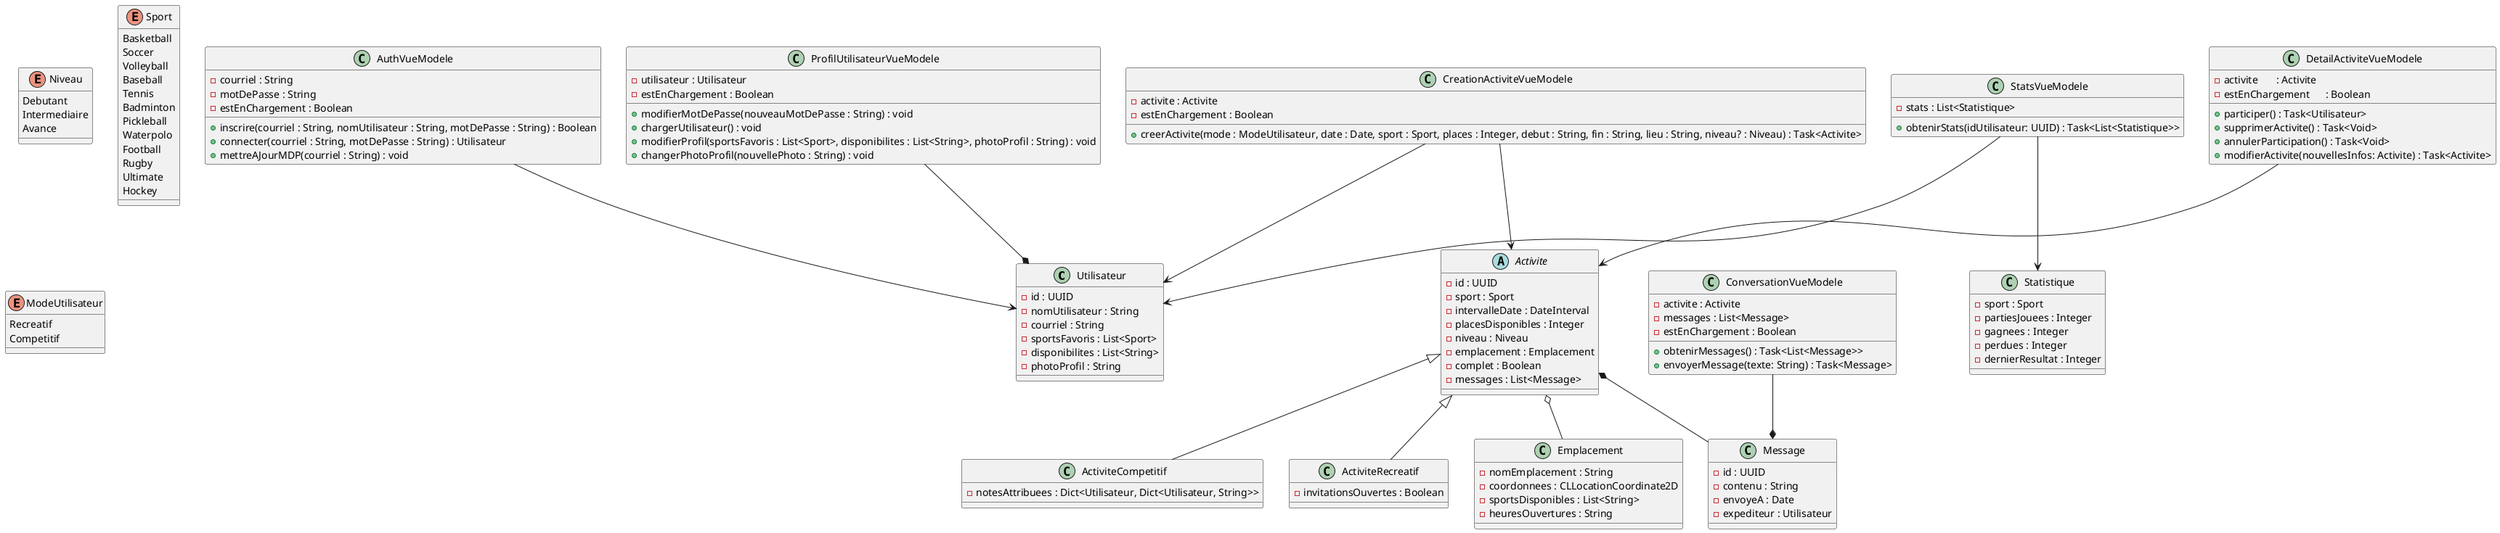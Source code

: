 @startuml SportLink

class Utilisateur {
  - id : UUID
  - nomUtilisateur : String
  - courriel : String
  - sportsFavoris : List<Sport>
  - disponibilites : List<String>
  - photoProfil : String
}
class AuthVueModele {
    - courriel : String
    - motDePasse : String
    - estEnChargement : Boolean
    + inscrire(courriel : String, nomUtilisateur : String, motDePasse : String) : Boolean
    + connecter(courriel : String, motDePasse : String) : Utilisateur
    + mettreAJourMDP(courriel : String) : void
}
class ProfilUtilisateurVueModele {
  - utilisateur : Utilisateur
  - estEnChargement : Boolean
  + modifierMotDePasse(nouveauMotDePasse : String) : void
  + chargerUtilisateur() : void
  + modifierProfil(sportsFavoris : List<Sport>, disponibilites : List<String>, photoProfil : String) : void
  + changerPhotoProfil(nouvellePhoto : String) : void
}
AuthVueModele --> Utilisateur
ProfilUtilisateurVueModele --* Utilisateur

'------------------------------------------------------'
'---------------------- ACTIVITE ----------------------'
'------------------------------------------------------'
abstract class Activite {
  - id : UUID
  - sport : Sport
  - intervalleDate : DateInterval
  - placesDisponibles : Integer
  - niveau : Niveau
  - emplacement : Emplacement
  - complet : Boolean
  - messages : List<Message>
}
class ActiviteCompetitif {
  - notesAttribuees : Dict<Utilisateur, Dict<Utilisateur, String>>
}
class ActiviteRecreatif {
  - invitationsOuvertes : Boolean
}
class CreationActiviteVueModele {
  - activite : Activite
  - estEnChargement : Boolean
  + creerActivite(mode : ModeUtilisateur, date : Date, sport : Sport, places : Integer, debut : String, fin : String, lieu : String, niveau? : Niveau) : Task<Activite>
}
class DetailActiviteVueModele {
  - activite       : Activite
  - estEnChargement      : Boolean
  + participer() : Task<Utilisateur>
  + supprimerActivite() : Task<Void>
  + annulerParticipation() : Task<Void>
  + modifierActivite(nouvellesInfos: Activite) : Task<Activite>
}
DetailActiviteVueModele --> Activite
CreationActiviteVueModele --> Utilisateur
CreationActiviteVueModele --> Activite
Activite <|-- ActiviteCompetitif
Activite <|-- ActiviteRecreatif

'------------------------------------------------------'
'--------------------- EMPLACEMENT --------------------'
'------------------------------------------------------'
class Emplacement {
  - nomEmplacement : String
  - coordonnees : CLLocationCoordinate2D
  - sportsDisponibles : List<String>
  - heuresOuvertures : String 
}
Activite o-- Emplacement
Activite *-- Message

'------------------------------------------------------'
'---------------------- MESSAGE -----------------------'
'------------------------------------------------------'
class Message {
  - id : UUID
  - contenu : String
  - envoyeA : Date
  - expediteur : Utilisateur
}
class ConversationVueModele {
  - activite : Activite
  - messages : List<Message>
  - estEnChargement : Boolean
  + obtenirMessages() : Task<List<Message>>
  + envoyerMessage(texte: String) : Task<Message>
}
ConversationVueModele --* Message

'------------------------------------------------------'
'-------------------- STATISTIQUE ---------------------'
'------------------------------------------------------'
class Statistique {
  - sport : Sport
  - partiesJouees : Integer
  - gagnees : Integer
  - perdues : Integer
  - dernierResultat : Integer
}
class StatsVueModele {
  - stats : List<Statistique>
  + obtenirStats(idUtilisateur: UUID) : Task<List<Statistique>>
}
StatsVueModele --> Statistique
StatsVueModele --> Utilisateur


'-------------------- ENUM --------------------'
enum Niveau {
  Debutant
  Intermediaire
  Avance
}
enum Sport {
  Basketball
  Soccer
  Volleyball
  Baseball
  Tennis 
  Badminton
  Pickleball
  Waterpolo
  Football
  Rugby
  Ultimate
  Hockey
}
enum ModeUtilisateur {
  Recreatif 
  Competitif
}

@enduml